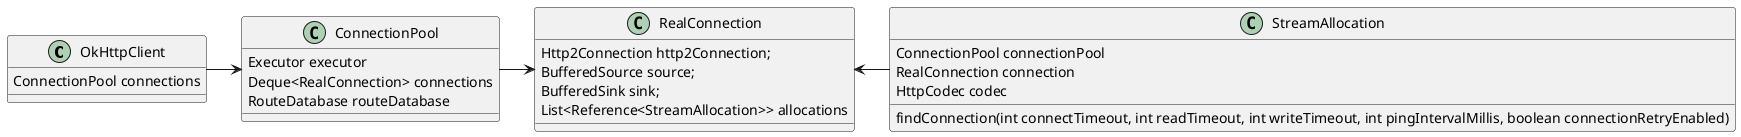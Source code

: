 @startuml

'abstract class AbstractList
'abstract AbstractCollection
'interface List
'interface Collection
'
'List <|-- AbstractList
'Collection <|-- AbstractCollection
'
'Collection <|- List
'AbstractCollection <|- AbstractList
'AbstractList <|-- ArrayList
'
'class ArrayList {
'Object[] elementData
'size()
'}
'
'enum TimeUnit {
'DAYS
'HOURS
'MINUTES
'}

class OkHttpClient{
ConnectionPool connections
}

class ConnectionPool{
Executor executor
Deque<RealConnection> connections
RouteDatabase routeDatabase
}

class RealConnection{
Http2Connection http2Connection;
BufferedSource source;
BufferedSink sink;
List<Reference<StreamAllocation>> allocations
}

class StreamAllocation{
ConnectionPool connectionPool
RealConnection connection
HttpCodec codec
findConnection(int connectTimeout, int readTimeout, int writeTimeout, int pingIntervalMillis, boolean connectionRetryEnabled)
}



OkHttpClient -> ConnectionPool
ConnectionPool -> RealConnection
RealConnection <- StreamAllocation

@enduml